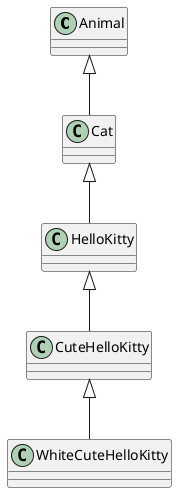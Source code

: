 @startuml

class Animal {

}

class Cat {

}
class HelloKitty {

}

class CuteHelloKitty {

}

class WhiteCuteHelloKitty {

}

Animal <|-- Cat
Cat <|-- HelloKitty
HelloKitty <|-- CuteHelloKitty
CuteHelloKitty <|-- WhiteCuteHelloKitty

@enduml